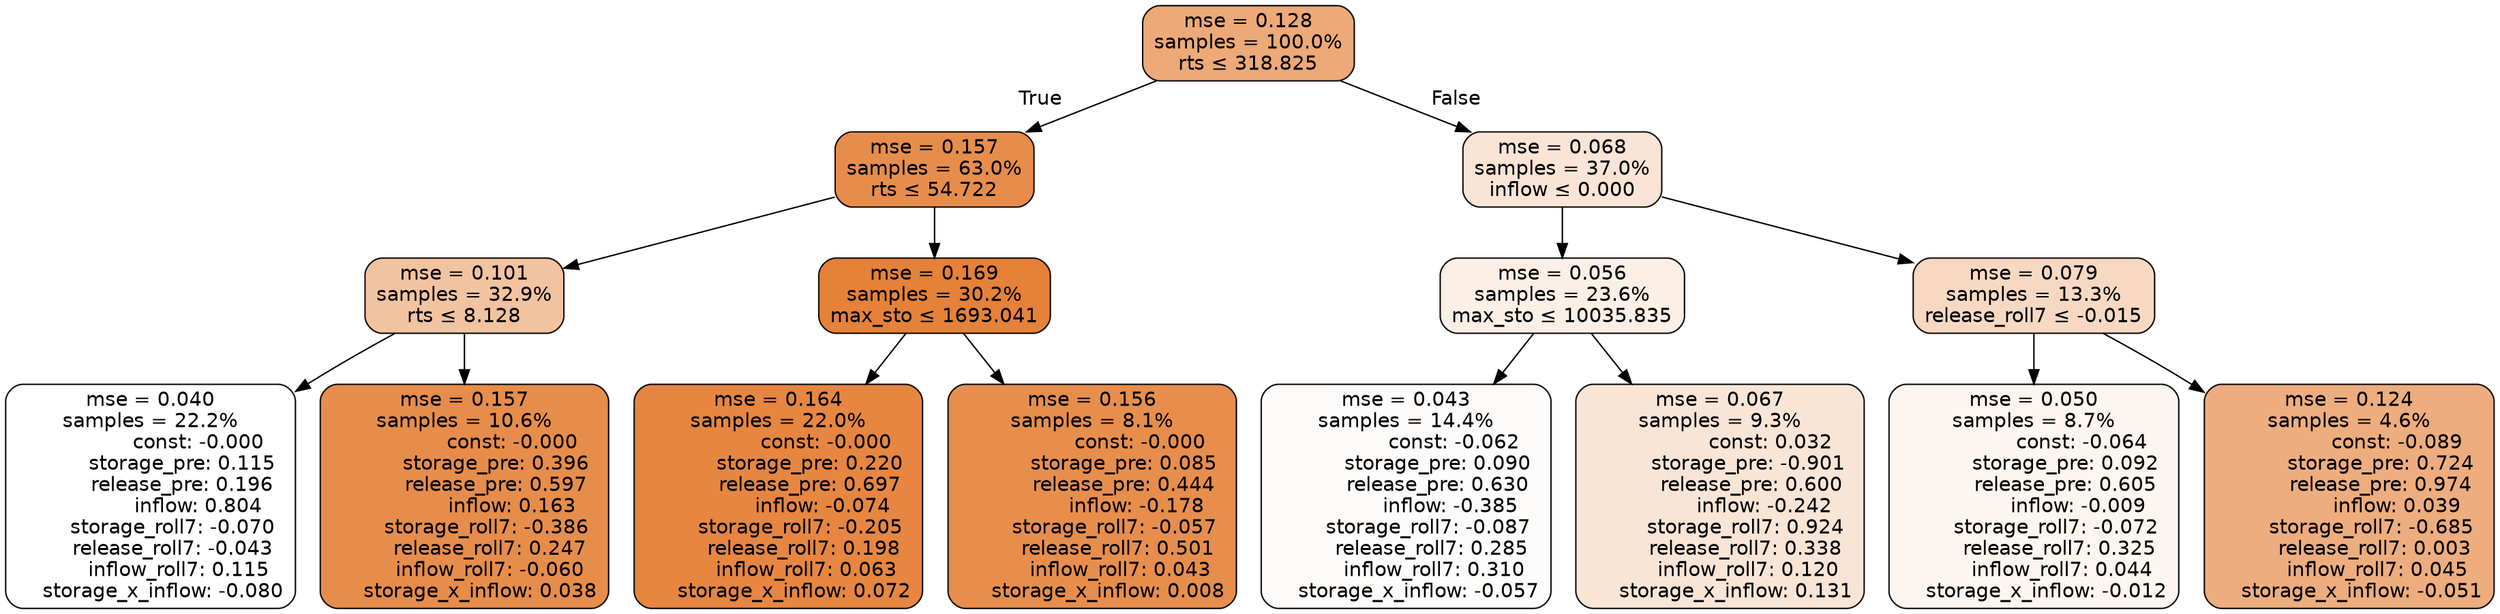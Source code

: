 digraph tree {
bgcolor="transparent"
node [shape=rectangle, style="filled, rounded", color="black", fontname=helvetica] ;
edge [fontname=helvetica] ;
	"0" [label="mse = 0.128
samples = 100.0%
rts &le; 318.825", fillcolor="#eda978"]
	"1" [label="mse = 0.157
samples = 63.0%
rts &le; 54.722", fillcolor="#e78d4c"]
	"2" [label="mse = 0.101
samples = 32.9%
rts &le; 8.128", fillcolor="#f2c3a1"]
	"3" [label="mse = 0.040
samples = 22.2%
               const: -0.000
          storage_pre: 0.115
          release_pre: 0.196
               inflow: 0.804
       storage_roll7: -0.070
       release_roll7: -0.043
         inflow_roll7: 0.115
    storage_x_inflow: -0.080", fillcolor="#ffffff"]
	"4" [label="mse = 0.157
samples = 10.6%
               const: -0.000
          storage_pre: 0.396
          release_pre: 0.597
               inflow: 0.163
       storage_roll7: -0.386
        release_roll7: 0.247
        inflow_roll7: -0.060
     storage_x_inflow: 0.038", fillcolor="#e78d4b"]
	"5" [label="mse = 0.169
samples = 30.2%
max_sto &le; 1693.041", fillcolor="#e58139"]
	"6" [label="mse = 0.164
samples = 22.0%
               const: -0.000
          storage_pre: 0.220
          release_pre: 0.697
              inflow: -0.074
       storage_roll7: -0.205
        release_roll7: 0.198
         inflow_roll7: 0.063
     storage_x_inflow: 0.072", fillcolor="#e68641"]
	"7" [label="mse = 0.156
samples = 8.1%
               const: -0.000
          storage_pre: 0.085
          release_pre: 0.444
              inflow: -0.178
       storage_roll7: -0.057
        release_roll7: 0.501
         inflow_roll7: 0.043
     storage_x_inflow: 0.008", fillcolor="#e78e4d"]
	"8" [label="mse = 0.068
samples = 37.0%
inflow &le; 0.000", fillcolor="#f9e4d5"]
	"9" [label="mse = 0.056
samples = 23.6%
max_sto &le; 10035.835", fillcolor="#fbefe6"]
	"10" [label="mse = 0.043
samples = 14.4%
               const: -0.062
          storage_pre: 0.090
          release_pre: 0.630
              inflow: -0.385
       storage_roll7: -0.087
        release_roll7: 0.285
         inflow_roll7: 0.310
    storage_x_inflow: -0.057", fillcolor="#fefcfa"]
	"11" [label="mse = 0.067
samples = 9.3%
                const: 0.032
         storage_pre: -0.901
          release_pre: 0.600
              inflow: -0.242
        storage_roll7: 0.924
        release_roll7: 0.338
         inflow_roll7: 0.120
     storage_x_inflow: 0.131", fillcolor="#f9e5d6"]
	"12" [label="mse = 0.079
samples = 13.3%
release_roll7 &le; -0.015", fillcolor="#f7d9c3"]
	"13" [label="mse = 0.050
samples = 8.7%
               const: -0.064
          storage_pre: 0.092
          release_pre: 0.605
              inflow: -0.009
       storage_roll7: -0.072
        release_roll7: 0.325
         inflow_roll7: 0.044
    storage_x_inflow: -0.012", fillcolor="#fdf6f0"]
	"14" [label="mse = 0.124
samples = 4.6%
               const: -0.089
          storage_pre: 0.724
          release_pre: 0.974
               inflow: 0.039
       storage_roll7: -0.685
        release_roll7: 0.003
         inflow_roll7: 0.045
    storage_x_inflow: -0.051", fillcolor="#eead7e"]

	"0" -> "1" [labeldistance=2.5, labelangle=45, headlabel="True"]
	"1" -> "2"
	"2" -> "3"
	"2" -> "4"
	"1" -> "5"
	"5" -> "6"
	"5" -> "7"
	"0" -> "8" [labeldistance=2.5, labelangle=-45, headlabel="False"]
	"8" -> "9"
	"9" -> "10"
	"9" -> "11"
	"8" -> "12"
	"12" -> "13"
	"12" -> "14"
}